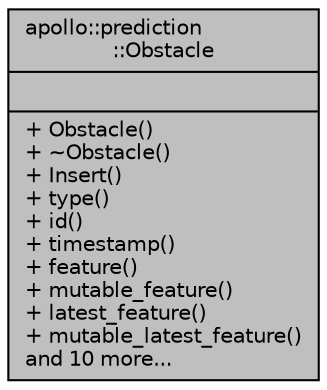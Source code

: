 digraph "apollo::prediction::Obstacle"
{
  edge [fontname="Helvetica",fontsize="10",labelfontname="Helvetica",labelfontsize="10"];
  node [fontname="Helvetica",fontsize="10",shape=record];
  Node1 [label="{apollo::prediction\l::Obstacle\n||+ Obstacle()\l+ ~Obstacle()\l+ Insert()\l+ type()\l+ id()\l+ timestamp()\l+ feature()\l+ mutable_feature()\l+ latest_feature()\l+ mutable_latest_feature()\land 10 more...\l}",height=0.2,width=0.4,color="black", fillcolor="grey75", style="filled" fontcolor="black"];
}
